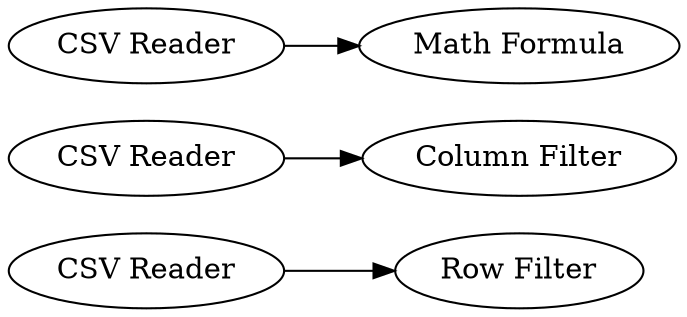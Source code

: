 digraph {
	1 [label="CSV Reader"]
	2 [label="Row Filter"]
	3 [label="CSV Reader"]
	4 [label="Column Filter"]
	5 [label="CSV Reader"]
	6 [label="Math Formula"]
	1 -> 2
	3 -> 4
	5 -> 6
	rankdir=LR
}
